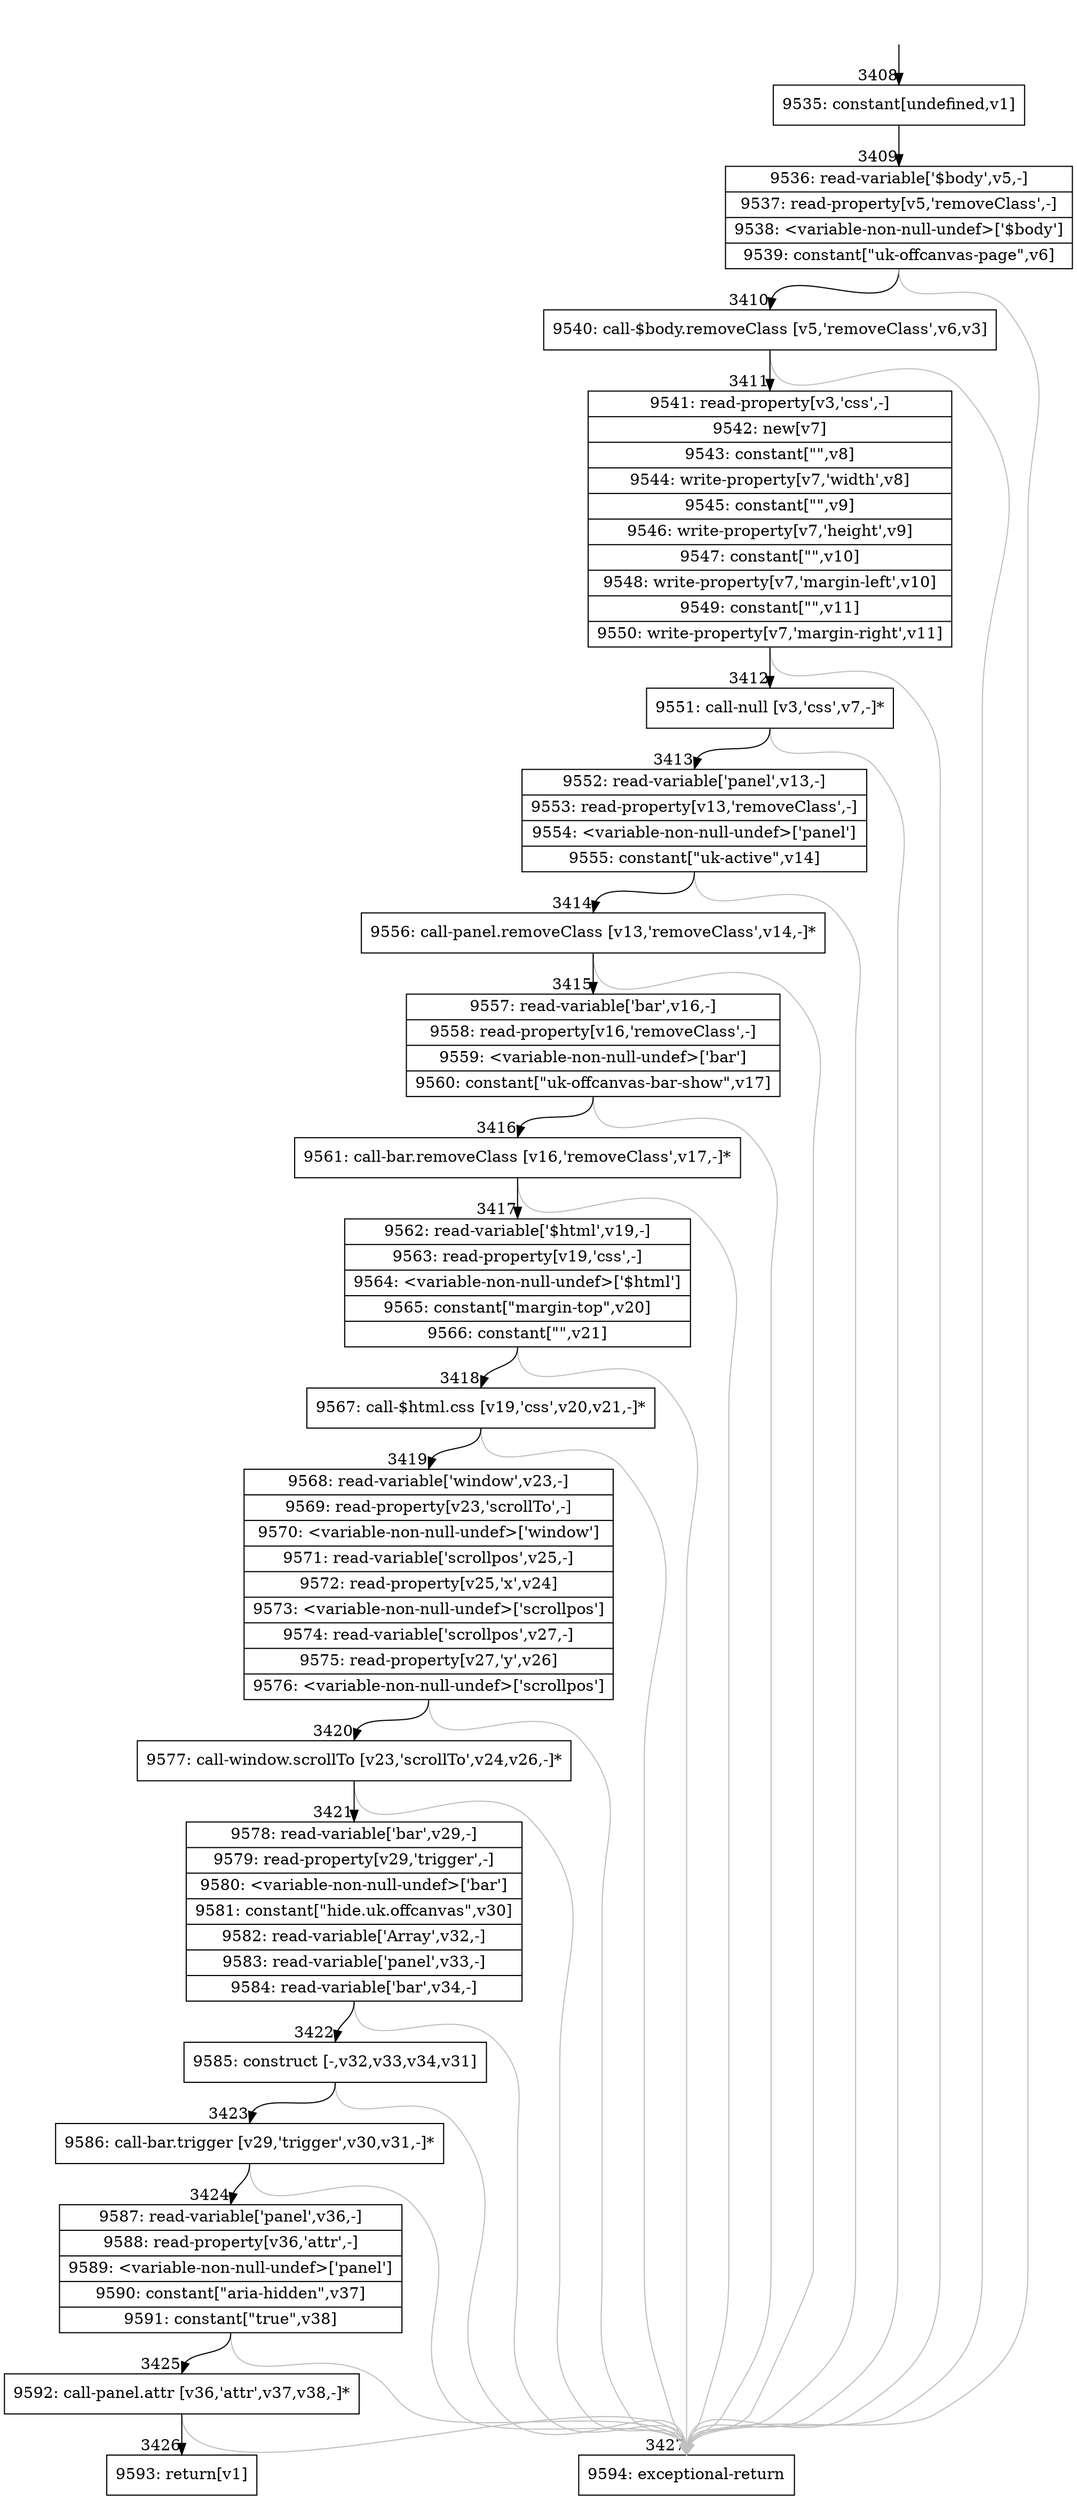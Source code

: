 digraph {
rankdir="TD"
BB_entry258[shape=none,label=""];
BB_entry258 -> BB3408 [tailport=s, headport=n, headlabel="    3408"]
BB3408 [shape=record label="{9535: constant[undefined,v1]}" ] 
BB3408 -> BB3409 [tailport=s, headport=n, headlabel="      3409"]
BB3409 [shape=record label="{9536: read-variable['$body',v5,-]|9537: read-property[v5,'removeClass',-]|9538: \<variable-non-null-undef\>['$body']|9539: constant[\"uk-offcanvas-page\",v6]}" ] 
BB3409 -> BB3410 [tailport=s, headport=n, headlabel="      3410"]
BB3409 -> BB3427 [tailport=s, headport=n, color=gray, headlabel="      3427"]
BB3410 [shape=record label="{9540: call-$body.removeClass [v5,'removeClass',v6,v3]}" ] 
BB3410 -> BB3411 [tailport=s, headport=n, headlabel="      3411"]
BB3410 -> BB3427 [tailport=s, headport=n, color=gray]
BB3411 [shape=record label="{9541: read-property[v3,'css',-]|9542: new[v7]|9543: constant[\"\",v8]|9544: write-property[v7,'width',v8]|9545: constant[\"\",v9]|9546: write-property[v7,'height',v9]|9547: constant[\"\",v10]|9548: write-property[v7,'margin-left',v10]|9549: constant[\"\",v11]|9550: write-property[v7,'margin-right',v11]}" ] 
BB3411 -> BB3412 [tailport=s, headport=n, headlabel="      3412"]
BB3411 -> BB3427 [tailport=s, headport=n, color=gray]
BB3412 [shape=record label="{9551: call-null [v3,'css',v7,-]*}" ] 
BB3412 -> BB3413 [tailport=s, headport=n, headlabel="      3413"]
BB3412 -> BB3427 [tailport=s, headport=n, color=gray]
BB3413 [shape=record label="{9552: read-variable['panel',v13,-]|9553: read-property[v13,'removeClass',-]|9554: \<variable-non-null-undef\>['panel']|9555: constant[\"uk-active\",v14]}" ] 
BB3413 -> BB3414 [tailport=s, headport=n, headlabel="      3414"]
BB3413 -> BB3427 [tailport=s, headport=n, color=gray]
BB3414 [shape=record label="{9556: call-panel.removeClass [v13,'removeClass',v14,-]*}" ] 
BB3414 -> BB3415 [tailport=s, headport=n, headlabel="      3415"]
BB3414 -> BB3427 [tailport=s, headport=n, color=gray]
BB3415 [shape=record label="{9557: read-variable['bar',v16,-]|9558: read-property[v16,'removeClass',-]|9559: \<variable-non-null-undef\>['bar']|9560: constant[\"uk-offcanvas-bar-show\",v17]}" ] 
BB3415 -> BB3416 [tailport=s, headport=n, headlabel="      3416"]
BB3415 -> BB3427 [tailport=s, headport=n, color=gray]
BB3416 [shape=record label="{9561: call-bar.removeClass [v16,'removeClass',v17,-]*}" ] 
BB3416 -> BB3417 [tailport=s, headport=n, headlabel="      3417"]
BB3416 -> BB3427 [tailport=s, headport=n, color=gray]
BB3417 [shape=record label="{9562: read-variable['$html',v19,-]|9563: read-property[v19,'css',-]|9564: \<variable-non-null-undef\>['$html']|9565: constant[\"margin-top\",v20]|9566: constant[\"\",v21]}" ] 
BB3417 -> BB3418 [tailport=s, headport=n, headlabel="      3418"]
BB3417 -> BB3427 [tailport=s, headport=n, color=gray]
BB3418 [shape=record label="{9567: call-$html.css [v19,'css',v20,v21,-]*}" ] 
BB3418 -> BB3419 [tailport=s, headport=n, headlabel="      3419"]
BB3418 -> BB3427 [tailport=s, headport=n, color=gray]
BB3419 [shape=record label="{9568: read-variable['window',v23,-]|9569: read-property[v23,'scrollTo',-]|9570: \<variable-non-null-undef\>['window']|9571: read-variable['scrollpos',v25,-]|9572: read-property[v25,'x',v24]|9573: \<variable-non-null-undef\>['scrollpos']|9574: read-variable['scrollpos',v27,-]|9575: read-property[v27,'y',v26]|9576: \<variable-non-null-undef\>['scrollpos']}" ] 
BB3419 -> BB3420 [tailport=s, headport=n, headlabel="      3420"]
BB3419 -> BB3427 [tailport=s, headport=n, color=gray]
BB3420 [shape=record label="{9577: call-window.scrollTo [v23,'scrollTo',v24,v26,-]*}" ] 
BB3420 -> BB3421 [tailport=s, headport=n, headlabel="      3421"]
BB3420 -> BB3427 [tailport=s, headport=n, color=gray]
BB3421 [shape=record label="{9578: read-variable['bar',v29,-]|9579: read-property[v29,'trigger',-]|9580: \<variable-non-null-undef\>['bar']|9581: constant[\"hide.uk.offcanvas\",v30]|9582: read-variable['Array',v32,-]|9583: read-variable['panel',v33,-]|9584: read-variable['bar',v34,-]}" ] 
BB3421 -> BB3422 [tailport=s, headport=n, headlabel="      3422"]
BB3421 -> BB3427 [tailport=s, headport=n, color=gray]
BB3422 [shape=record label="{9585: construct [-,v32,v33,v34,v31]}" ] 
BB3422 -> BB3423 [tailport=s, headport=n, headlabel="      3423"]
BB3422 -> BB3427 [tailport=s, headport=n, color=gray]
BB3423 [shape=record label="{9586: call-bar.trigger [v29,'trigger',v30,v31,-]*}" ] 
BB3423 -> BB3424 [tailport=s, headport=n, headlabel="      3424"]
BB3423 -> BB3427 [tailport=s, headport=n, color=gray]
BB3424 [shape=record label="{9587: read-variable['panel',v36,-]|9588: read-property[v36,'attr',-]|9589: \<variable-non-null-undef\>['panel']|9590: constant[\"aria-hidden\",v37]|9591: constant[\"true\",v38]}" ] 
BB3424 -> BB3425 [tailport=s, headport=n, headlabel="      3425"]
BB3424 -> BB3427 [tailport=s, headport=n, color=gray]
BB3425 [shape=record label="{9592: call-panel.attr [v36,'attr',v37,v38,-]*}" ] 
BB3425 -> BB3426 [tailport=s, headport=n, headlabel="      3426"]
BB3425 -> BB3427 [tailport=s, headport=n, color=gray]
BB3426 [shape=record label="{9593: return[v1]}" ] 
BB3427 [shape=record label="{9594: exceptional-return}" ] 
//#$~ 2621
}
